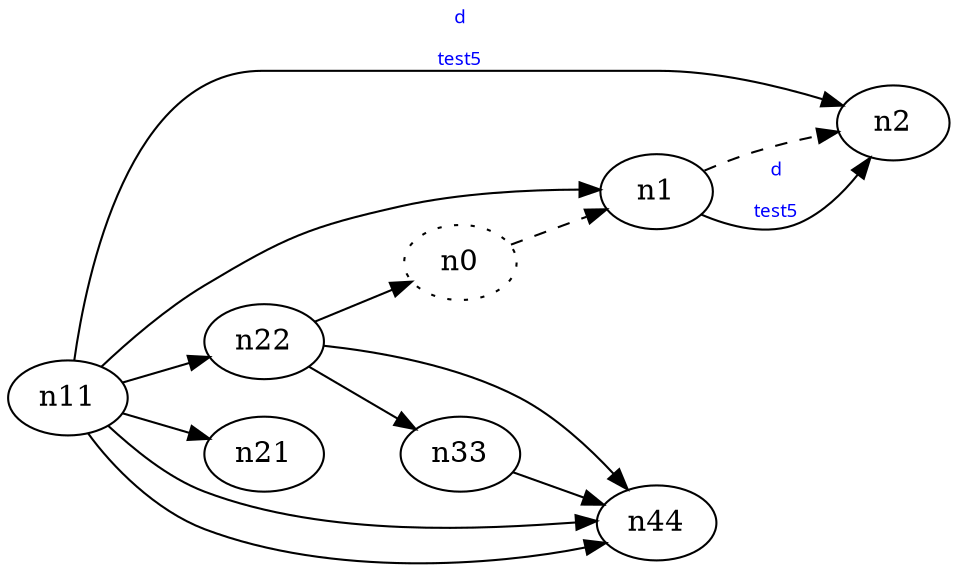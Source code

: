digraph test5 {
	rankdir=LR;
	fontcolor=blue; /* c0; c65537; c0 -- c1 */
	n0 [style=dotted, fillcolor="#123456"]; // c2; c3;n2 [style=bold, xlabe l="secure"];
	n0 -> n1 -> n2[style=dashed];
	n1 -> n2 [fontname="comic sans", label="d\n\l\G", fontcolor=blue, fontsize=9];
	n11 -> n22;
	n11 -> n2 [fontname="comic sans", label="d\n\l\G", fontcolor=blue, fontsize=9];
	n11 -> n21;
	n11 -> n1;
	n11 -> n44;
	n22 -> n33;
	n11 -> n44;
	n22 -> n0;
	n22 -> n44;
	n33 -> n44;
}
